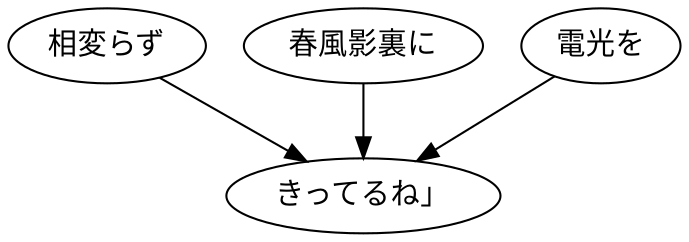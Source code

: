 digraph graph7676 {
	node0 [label="相変らず"];
	node1 [label="春風影裏に"];
	node2 [label="電光を"];
	node3 [label="きってるね」"];
	node0 -> node3;
	node1 -> node3;
	node2 -> node3;
}
